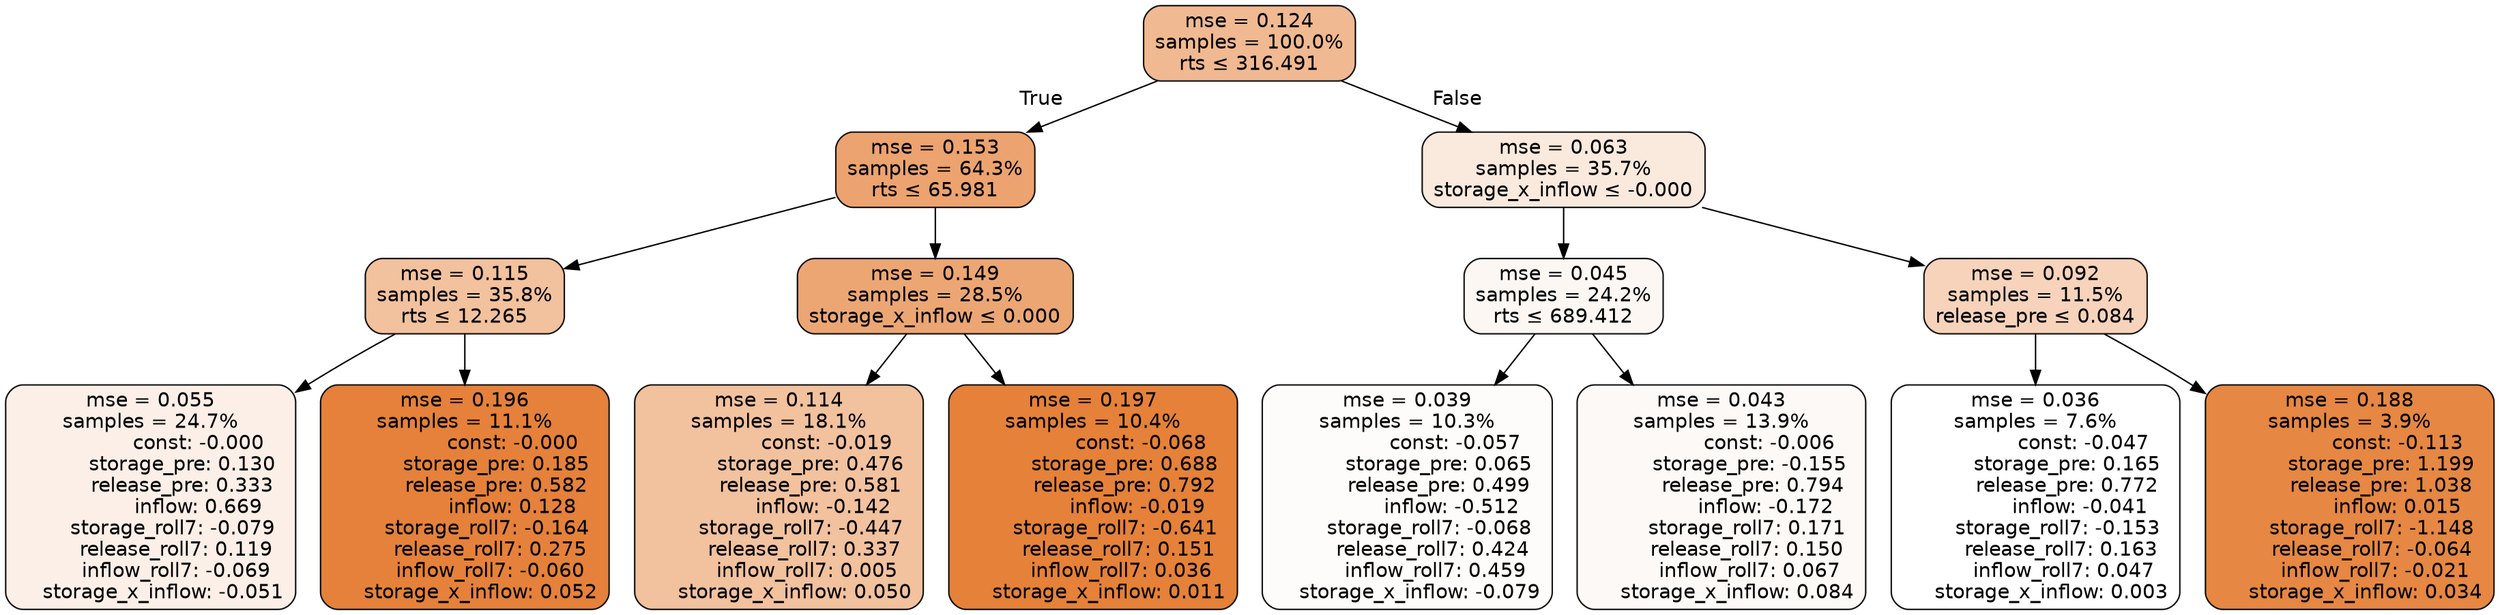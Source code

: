digraph tree {
bgcolor="transparent"
node [shape=rectangle, style="filled, rounded", color="black", fontname=helvetica] ;
edge [fontname=helvetica] ;
	"0" [label="mse = 0.124
samples = 100.0%
rts &le; 316.491", fillcolor="#f0b992"]
	"1" [label="mse = 0.153
samples = 64.3%
rts &le; 65.981", fillcolor="#eca36f"]
	"2" [label="mse = 0.115
samples = 35.8%
rts &le; 12.265", fillcolor="#f2c19d"]
	"3" [label="mse = 0.055
samples = 24.7%
               const: -0.000
          storage_pre: 0.130
          release_pre: 0.333
               inflow: 0.669
       storage_roll7: -0.079
        release_roll7: 0.119
        inflow_roll7: -0.069
    storage_x_inflow: -0.051", fillcolor="#fbefe7"]
	"4" [label="mse = 0.196
samples = 11.1%
               const: -0.000
          storage_pre: 0.185
          release_pre: 0.582
               inflow: 0.128
       storage_roll7: -0.164
        release_roll7: 0.275
        inflow_roll7: -0.060
     storage_x_inflow: 0.052", fillcolor="#e5813a"]
	"5" [label="mse = 0.149
samples = 28.5%
storage_x_inflow &le; 0.000", fillcolor="#eca674"]
	"6" [label="mse = 0.114
samples = 18.1%
               const: -0.019
          storage_pre: 0.476
          release_pre: 0.581
              inflow: -0.142
       storage_roll7: -0.447
        release_roll7: 0.337
         inflow_roll7: 0.005
     storage_x_inflow: 0.050", fillcolor="#f2c19e"]
	"7" [label="mse = 0.197
samples = 10.4%
               const: -0.068
          storage_pre: 0.688
          release_pre: 0.792
              inflow: -0.019
       storage_roll7: -0.641
        release_roll7: 0.151
         inflow_roll7: 0.036
     storage_x_inflow: 0.011", fillcolor="#e58139"]
	"8" [label="mse = 0.063
samples = 35.7%
storage_x_inflow &le; -0.000", fillcolor="#fae9dd"]
	"9" [label="mse = 0.045
samples = 24.2%
rts &le; 689.412", fillcolor="#fdf7f3"]
	"10" [label="mse = 0.039
samples = 10.3%
               const: -0.057
          storage_pre: 0.065
          release_pre: 0.499
              inflow: -0.512
       storage_roll7: -0.068
        release_roll7: 0.424
         inflow_roll7: 0.459
    storage_x_inflow: -0.079", fillcolor="#fefcfb"]
	"11" [label="mse = 0.043
samples = 13.9%
               const: -0.006
         storage_pre: -0.155
          release_pre: 0.794
              inflow: -0.172
        storage_roll7: 0.171
        release_roll7: 0.150
         inflow_roll7: 0.067
     storage_x_inflow: 0.084", fillcolor="#fdf9f6"]
	"12" [label="mse = 0.092
samples = 11.5%
release_pre &le; 0.084", fillcolor="#f6d3ba"]
	"13" [label="mse = 0.036
samples = 7.6%
               const: -0.047
          storage_pre: 0.165
          release_pre: 0.772
              inflow: -0.041
       storage_roll7: -0.153
        release_roll7: 0.163
         inflow_roll7: 0.047
     storage_x_inflow: 0.003", fillcolor="#ffffff"]
	"14" [label="mse = 0.188
samples = 3.9%
               const: -0.113
          storage_pre: 1.199
          release_pre: 1.038
               inflow: 0.015
       storage_roll7: -1.148
       release_roll7: -0.064
        inflow_roll7: -0.021
     storage_x_inflow: 0.034", fillcolor="#e68743"]

	"0" -> "1" [labeldistance=2.5, labelangle=45, headlabel="True"]
	"1" -> "2"
	"2" -> "3"
	"2" -> "4"
	"1" -> "5"
	"5" -> "6"
	"5" -> "7"
	"0" -> "8" [labeldistance=2.5, labelangle=-45, headlabel="False"]
	"8" -> "9"
	"9" -> "10"
	"9" -> "11"
	"8" -> "12"
	"12" -> "13"
	"12" -> "14"
}